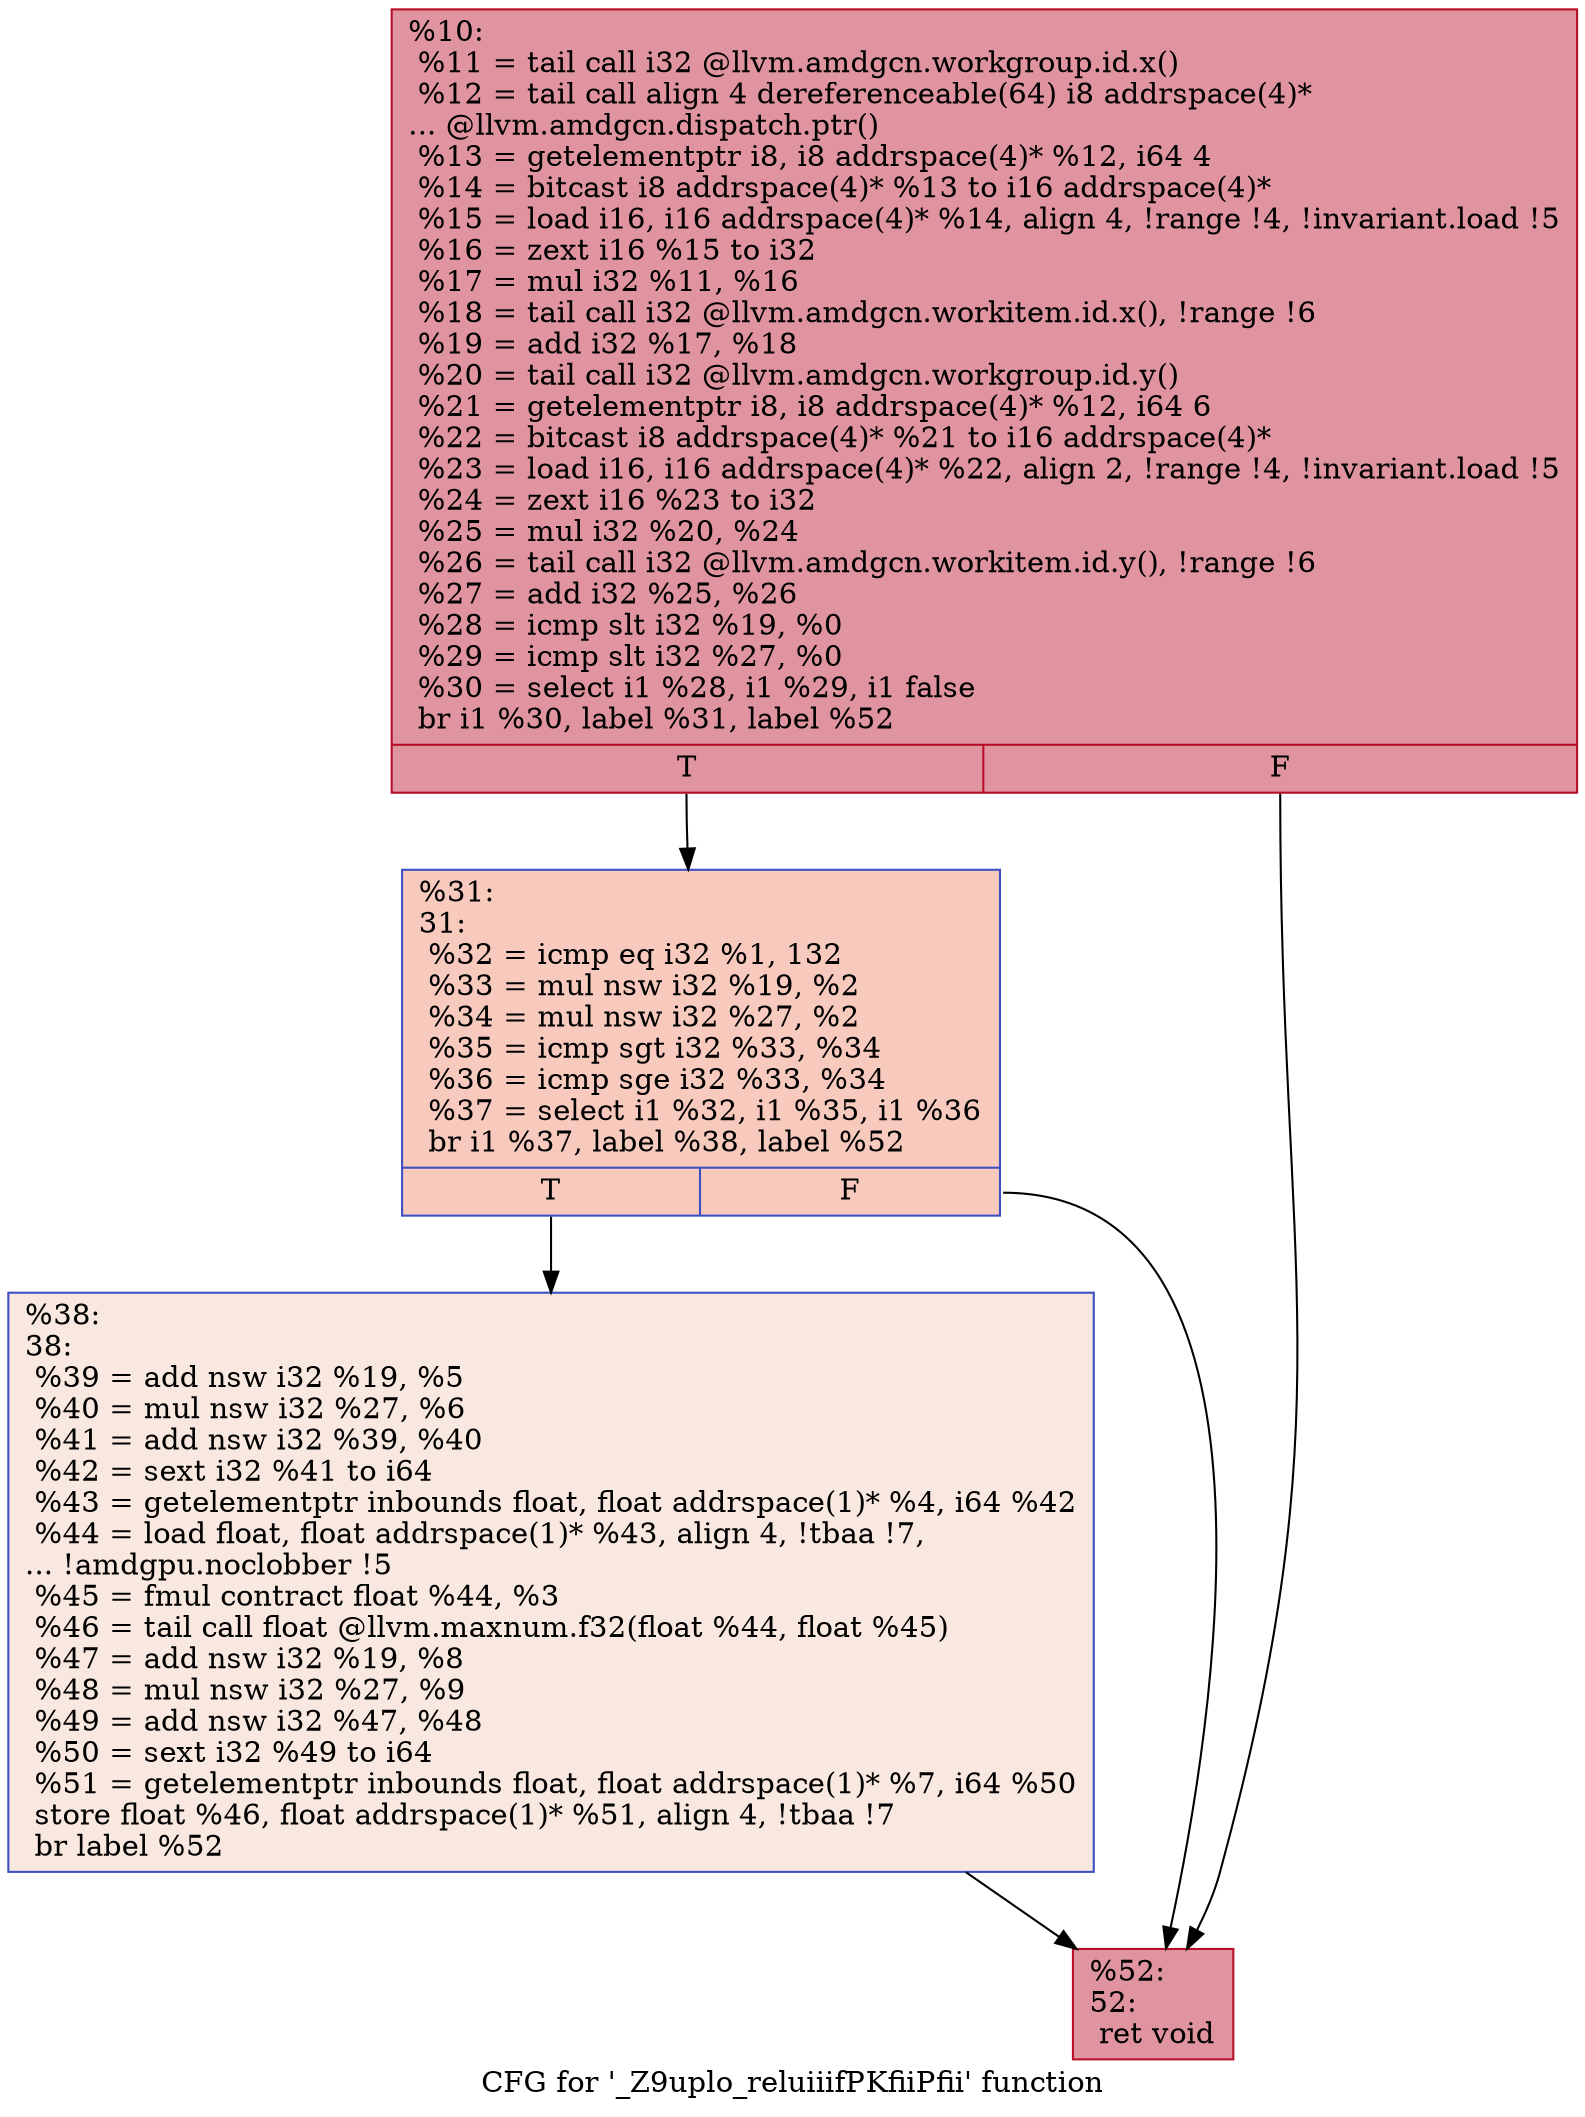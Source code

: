 digraph "CFG for '_Z9uplo_reluiiifPKfiiPfii' function" {
	label="CFG for '_Z9uplo_reluiiifPKfiiPfii' function";

	Node0x5ce7c20 [shape=record,color="#b70d28ff", style=filled, fillcolor="#b70d2870",label="{%10:\l  %11 = tail call i32 @llvm.amdgcn.workgroup.id.x()\l  %12 = tail call align 4 dereferenceable(64) i8 addrspace(4)*\l... @llvm.amdgcn.dispatch.ptr()\l  %13 = getelementptr i8, i8 addrspace(4)* %12, i64 4\l  %14 = bitcast i8 addrspace(4)* %13 to i16 addrspace(4)*\l  %15 = load i16, i16 addrspace(4)* %14, align 4, !range !4, !invariant.load !5\l  %16 = zext i16 %15 to i32\l  %17 = mul i32 %11, %16\l  %18 = tail call i32 @llvm.amdgcn.workitem.id.x(), !range !6\l  %19 = add i32 %17, %18\l  %20 = tail call i32 @llvm.amdgcn.workgroup.id.y()\l  %21 = getelementptr i8, i8 addrspace(4)* %12, i64 6\l  %22 = bitcast i8 addrspace(4)* %21 to i16 addrspace(4)*\l  %23 = load i16, i16 addrspace(4)* %22, align 2, !range !4, !invariant.load !5\l  %24 = zext i16 %23 to i32\l  %25 = mul i32 %20, %24\l  %26 = tail call i32 @llvm.amdgcn.workitem.id.y(), !range !6\l  %27 = add i32 %25, %26\l  %28 = icmp slt i32 %19, %0\l  %29 = icmp slt i32 %27, %0\l  %30 = select i1 %28, i1 %29, i1 false\l  br i1 %30, label %31, label %52\l|{<s0>T|<s1>F}}"];
	Node0x5ce7c20:s0 -> Node0x5cec200;
	Node0x5ce7c20:s1 -> Node0x5cec290;
	Node0x5cec200 [shape=record,color="#3d50c3ff", style=filled, fillcolor="#ef886b70",label="{%31:\l31:                                               \l  %32 = icmp eq i32 %1, 132\l  %33 = mul nsw i32 %19, %2\l  %34 = mul nsw i32 %27, %2\l  %35 = icmp sgt i32 %33, %34\l  %36 = icmp sge i32 %33, %34\l  %37 = select i1 %32, i1 %35, i1 %36\l  br i1 %37, label %38, label %52\l|{<s0>T|<s1>F}}"];
	Node0x5cec200:s0 -> Node0x5cea200;
	Node0x5cec200:s1 -> Node0x5cec290;
	Node0x5cea200 [shape=record,color="#3d50c3ff", style=filled, fillcolor="#f1ccb870",label="{%38:\l38:                                               \l  %39 = add nsw i32 %19, %5\l  %40 = mul nsw i32 %27, %6\l  %41 = add nsw i32 %39, %40\l  %42 = sext i32 %41 to i64\l  %43 = getelementptr inbounds float, float addrspace(1)* %4, i64 %42\l  %44 = load float, float addrspace(1)* %43, align 4, !tbaa !7,\l... !amdgpu.noclobber !5\l  %45 = fmul contract float %44, %3\l  %46 = tail call float @llvm.maxnum.f32(float %44, float %45)\l  %47 = add nsw i32 %19, %8\l  %48 = mul nsw i32 %27, %9\l  %49 = add nsw i32 %47, %48\l  %50 = sext i32 %49 to i64\l  %51 = getelementptr inbounds float, float addrspace(1)* %7, i64 %50\l  store float %46, float addrspace(1)* %51, align 4, !tbaa !7\l  br label %52\l}"];
	Node0x5cea200 -> Node0x5cec290;
	Node0x5cec290 [shape=record,color="#b70d28ff", style=filled, fillcolor="#b70d2870",label="{%52:\l52:                                               \l  ret void\l}"];
}
